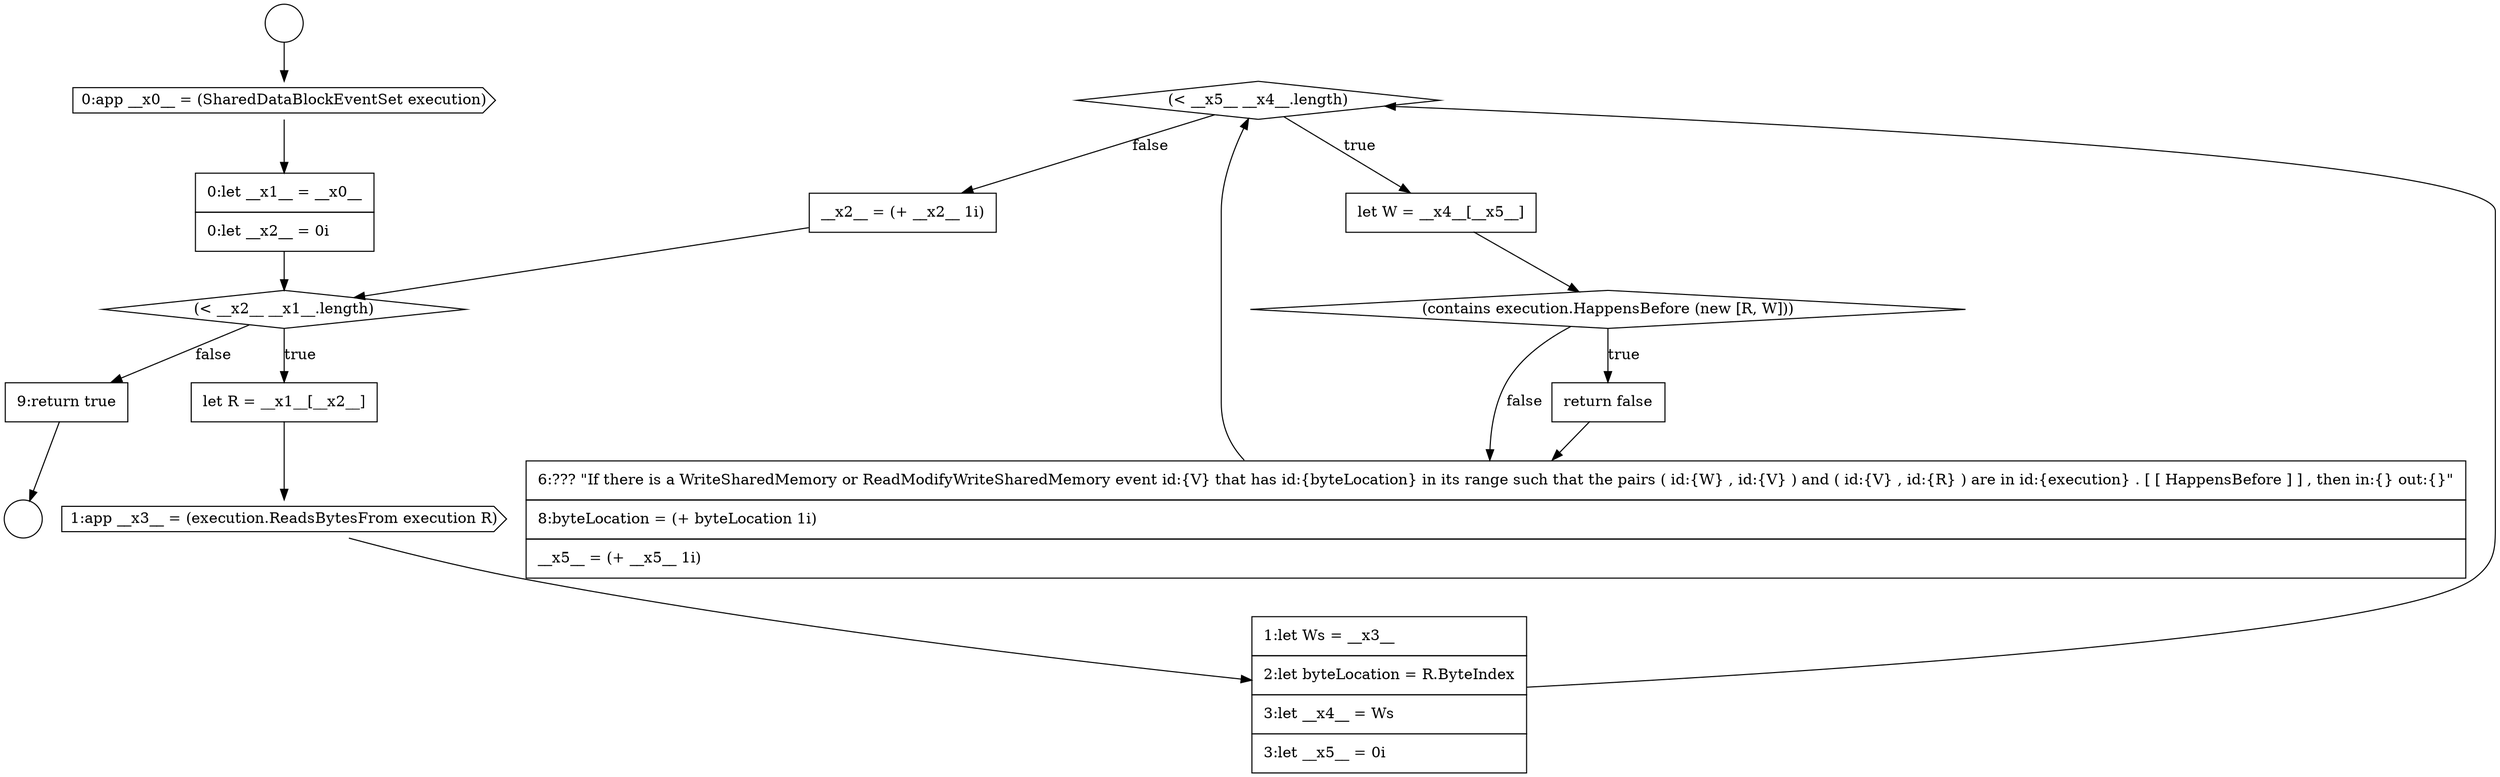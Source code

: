 digraph {
  node18081 [shape=diamond, label=<<font color="black">(&lt; __x5__ __x4__.length)</font>> color="black" fillcolor="white" style=filled]
  node18087 [shape=none, margin=0, label=<<font color="black">
    <table border="0" cellborder="1" cellspacing="0" cellpadding="10">
      <tr><td align="left">9:return true</td></tr>
    </table>
  </font>> color="black" fillcolor="white" style=filled]
  node18073 [shape=circle label=" " color="black" fillcolor="white" style=filled]
  node18076 [shape=none, margin=0, label=<<font color="black">
    <table border="0" cellborder="1" cellspacing="0" cellpadding="10">
      <tr><td align="left">0:let __x1__ = __x0__</td></tr>
      <tr><td align="left">0:let __x2__ = 0i</td></tr>
    </table>
  </font>> color="black" fillcolor="white" style=filled]
  node18080 [shape=none, margin=0, label=<<font color="black">
    <table border="0" cellborder="1" cellspacing="0" cellpadding="10">
      <tr><td align="left">1:let Ws = __x3__</td></tr>
      <tr><td align="left">2:let byteLocation = R.ByteIndex</td></tr>
      <tr><td align="left">3:let __x4__ = Ws</td></tr>
      <tr><td align="left">3:let __x5__ = 0i</td></tr>
    </table>
  </font>> color="black" fillcolor="white" style=filled]
  node18085 [shape=none, margin=0, label=<<font color="black">
    <table border="0" cellborder="1" cellspacing="0" cellpadding="10">
      <tr><td align="left">6:??? &quot;If there is a WriteSharedMemory or ReadModifyWriteSharedMemory event id:{V} that has id:{byteLocation} in its range such that the pairs ( id:{W} , id:{V} ) and ( id:{V} , id:{R} ) are in id:{execution} . [ [ HappensBefore ] ] , then in:{} out:{}&quot;</td></tr>
      <tr><td align="left">8:byteLocation = (+ byteLocation 1i)</td></tr>
      <tr><td align="left">__x5__ = (+ __x5__ 1i)</td></tr>
    </table>
  </font>> color="black" fillcolor="white" style=filled]
  node18078 [shape=none, margin=0, label=<<font color="black">
    <table border="0" cellborder="1" cellspacing="0" cellpadding="10">
      <tr><td align="left">let R = __x1__[__x2__]</td></tr>
    </table>
  </font>> color="black" fillcolor="white" style=filled]
  node18083 [shape=diamond, label=<<font color="black">(contains execution.HappensBefore (new [R, W]))</font>> color="black" fillcolor="white" style=filled]
  node18074 [shape=circle label=" " color="black" fillcolor="white" style=filled]
  node18082 [shape=none, margin=0, label=<<font color="black">
    <table border="0" cellborder="1" cellspacing="0" cellpadding="10">
      <tr><td align="left">let W = __x4__[__x5__]</td></tr>
    </table>
  </font>> color="black" fillcolor="white" style=filled]
  node18079 [shape=cds, label=<<font color="black">1:app __x3__ = (execution.ReadsBytesFrom execution R)</font>> color="black" fillcolor="white" style=filled]
  node18075 [shape=cds, label=<<font color="black">0:app __x0__ = (SharedDataBlockEventSet execution)</font>> color="black" fillcolor="white" style=filled]
  node18084 [shape=none, margin=0, label=<<font color="black">
    <table border="0" cellborder="1" cellspacing="0" cellpadding="10">
      <tr><td align="left">return false</td></tr>
    </table>
  </font>> color="black" fillcolor="white" style=filled]
  node18086 [shape=none, margin=0, label=<<font color="black">
    <table border="0" cellborder="1" cellspacing="0" cellpadding="10">
      <tr><td align="left">__x2__ = (+ __x2__ 1i)</td></tr>
    </table>
  </font>> color="black" fillcolor="white" style=filled]
  node18077 [shape=diamond, label=<<font color="black">(&lt; __x2__ __x1__.length)</font>> color="black" fillcolor="white" style=filled]
  node18083 -> node18084 [label=<<font color="black">true</font>> color="black"]
  node18083 -> node18085 [label=<<font color="black">false</font>> color="black"]
  node18077 -> node18078 [label=<<font color="black">true</font>> color="black"]
  node18077 -> node18087 [label=<<font color="black">false</font>> color="black"]
  node18085 -> node18081 [ color="black"]
  node18084 -> node18085 [ color="black"]
  node18086 -> node18077 [ color="black"]
  node18079 -> node18080 [ color="black"]
  node18087 -> node18074 [ color="black"]
  node18075 -> node18076 [ color="black"]
  node18082 -> node18083 [ color="black"]
  node18078 -> node18079 [ color="black"]
  node18073 -> node18075 [ color="black"]
  node18076 -> node18077 [ color="black"]
  node18080 -> node18081 [ color="black"]
  node18081 -> node18082 [label=<<font color="black">true</font>> color="black"]
  node18081 -> node18086 [label=<<font color="black">false</font>> color="black"]
}

